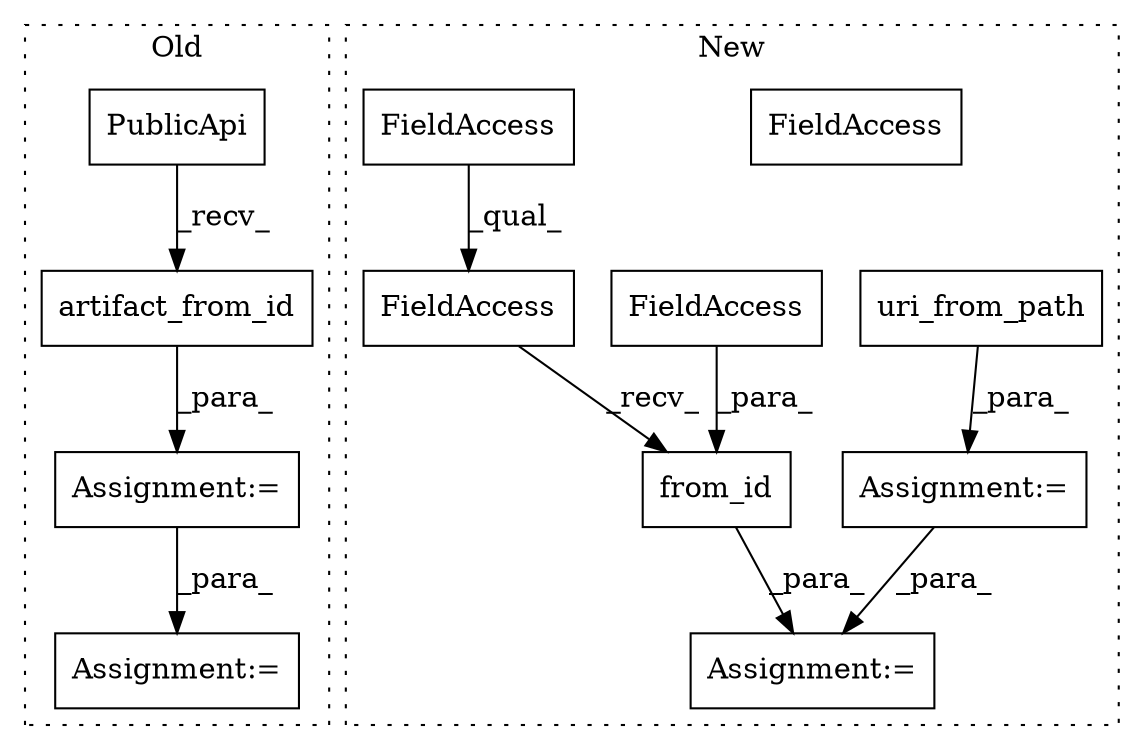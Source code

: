 digraph G {
subgraph cluster0 {
1 [label="PublicApi" a="32" s="41968" l="11" shape="box"];
3 [label="artifact_from_id" a="32" s="41980,42028" l="17,1" shape="box"];
10 [label="Assignment:=" a="7" s="42048" l="1" shape="box"];
11 [label="Assignment:=" a="7" s="42090" l="1" shape="box"];
label = "Old";
style="dotted";
}
subgraph cluster1 {
2 [label="uri_from_path" a="32" s="39072,39104" l="14,1" shape="box"];
4 [label="Assignment:=" a="7" s="39225" l="1" shape="box"];
5 [label="from_id" a="32" s="39151,39202" l="8,1" shape="box"];
6 [label="FieldAccess" a="22" s="39191" l="11" shape="box"];
7 [label="FieldAccess" a="22" s="39124" l="26" shape="box"];
8 [label="FieldAccess" a="22" s="39124" l="17" shape="box"];
9 [label="Assignment:=" a="7" s="39066" l="1" shape="box"];
12 [label="FieldAccess" a="22" s="39124" l="17" shape="box"];
label = "New";
style="dotted";
}
1 -> 3 [label="_recv_"];
2 -> 9 [label="_para_"];
3 -> 10 [label="_para_"];
5 -> 4 [label="_para_"];
6 -> 5 [label="_para_"];
7 -> 5 [label="_recv_"];
9 -> 4 [label="_para_"];
10 -> 11 [label="_para_"];
12 -> 7 [label="_qual_"];
}